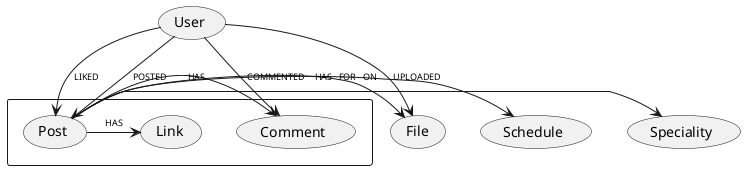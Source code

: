 @startuml

skinparam objectArrowFontSize  9

(User)

rectangle {
    (Post)
    (Comment)
    (Link)
}

(File)
(Schedule)
(Speciality)

User-->Post:POSTED
User->Post:LIKED
User->Comment:COMMENTED
Post->Comment:HAS
Post->Link:HAS
Post->Schedule:ON
Post->File:HAS
Post->Speciality:FOR
User->File:UPLOADED

@enduml
